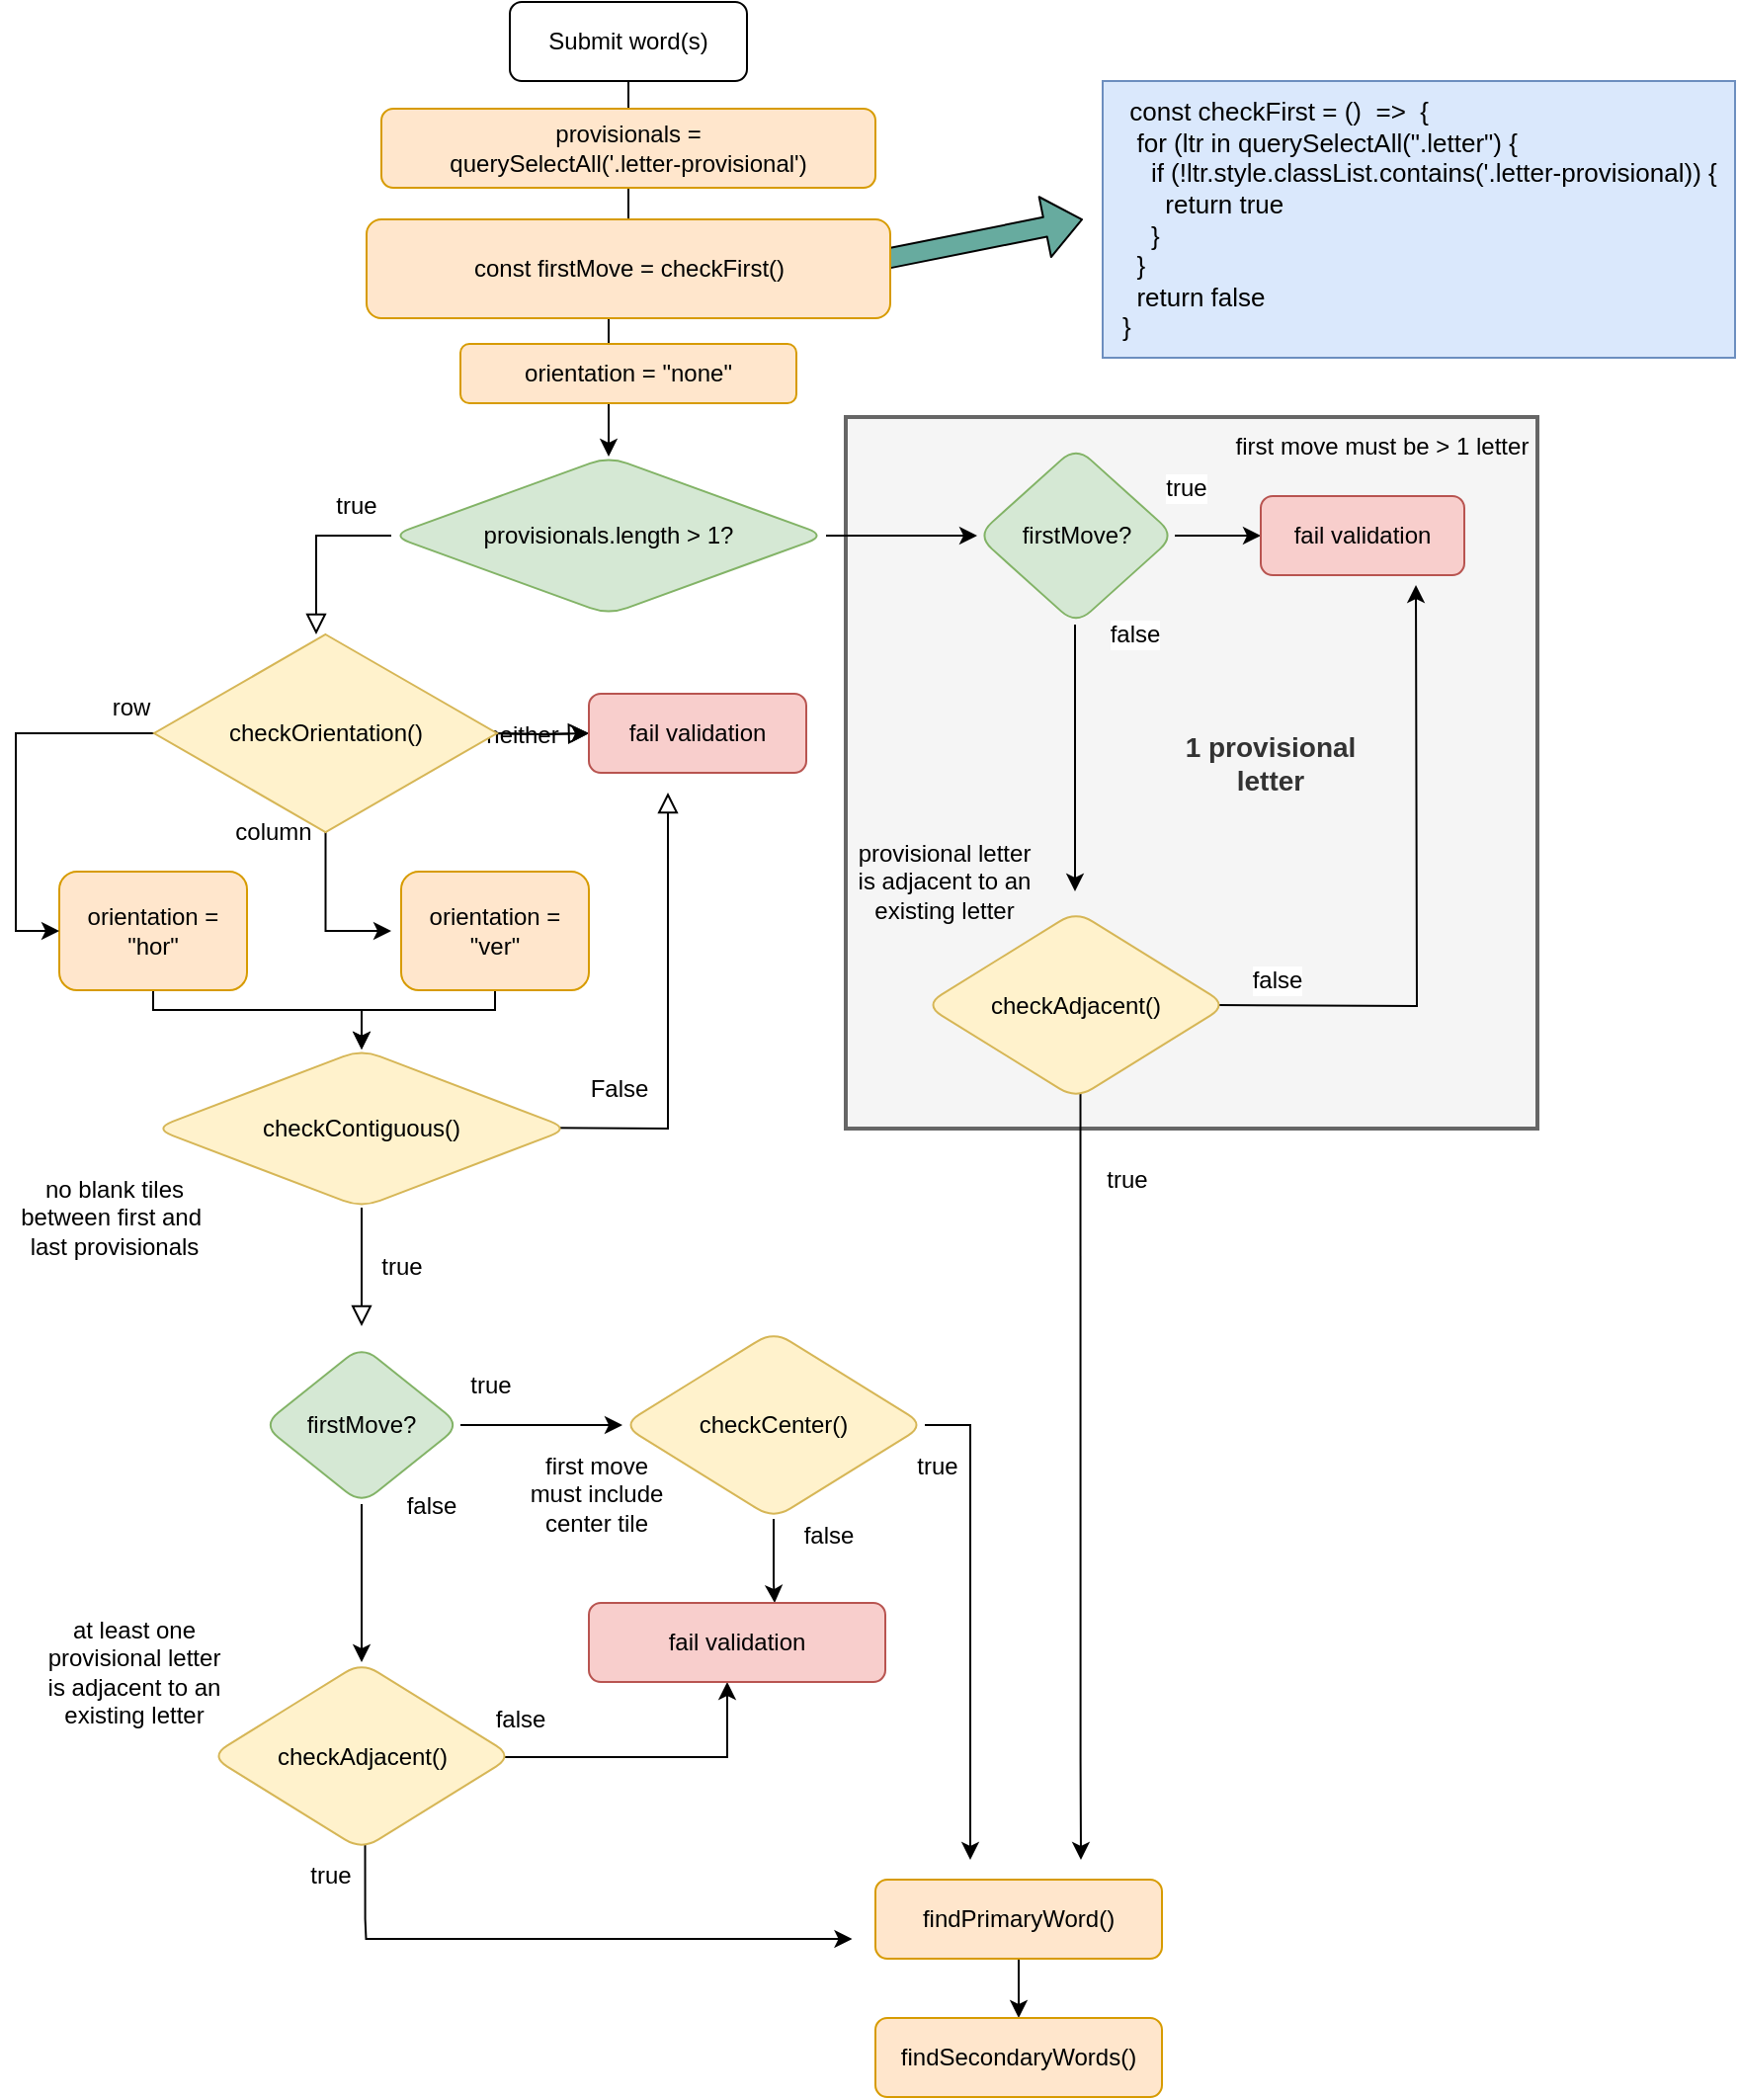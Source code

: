 <mxfile version="15.0.2" type="github">
  <diagram id="C5RBs43oDa-KdzZeNtuy" name="Page-1">
    <mxGraphModel dx="1400" dy="2041" grid="1" gridSize="10" guides="1" tooltips="1" connect="1" arrows="1" fold="1" page="1" pageScale="1" pageWidth="827" pageHeight="1169" math="0" shadow="0">
      <root>
        <mxCell id="WIyWlLk6GJQsqaUBKTNV-0" />
        <mxCell id="WIyWlLk6GJQsqaUBKTNV-1" parent="WIyWlLk6GJQsqaUBKTNV-0" />
        <mxCell id="B9vjs9ET7ZfUk91R_xlY-55" value="" style="shape=flexArrow;endArrow=classic;html=1;fontSize=12;fillColor=#67AB9F;" edge="1" parent="WIyWlLk6GJQsqaUBKTNV-1">
          <mxGeometry width="50" height="50" relative="1" as="geometry">
            <mxPoint x="460" y="-180" as="sourcePoint" />
            <mxPoint x="560" y="-200" as="targetPoint" />
          </mxGeometry>
        </mxCell>
        <mxCell id="B9vjs9ET7ZfUk91R_xlY-43" value="" style="rounded=0;whiteSpace=wrap;html=1;fontSize=12;strokeColor=#666666;strokeWidth=2;align=left;fillColor=#f5f5f5;fontColor=#333333;" vertex="1" parent="WIyWlLk6GJQsqaUBKTNV-1">
          <mxGeometry x="440" y="-100" width="350" height="360" as="geometry" />
        </mxCell>
        <mxCell id="WIyWlLk6GJQsqaUBKTNV-2" value="" style="rounded=0;html=1;jettySize=auto;orthogonalLoop=1;fontSize=12;endArrow=block;endFill=0;endSize=8;strokeWidth=1;shadow=0;labelBackgroundColor=none;edgeStyle=orthogonalEdgeStyle;startArrow=none;" parent="WIyWlLk6GJQsqaUBKTNV-1" source="cBJYaKPMgjWSNJEbzJ4k-7" target="B9vjs9ET7ZfUk91R_xlY-6" edge="1">
          <mxGeometry relative="1" as="geometry">
            <Array as="points">
              <mxPoint x="172" y="-40" />
            </Array>
            <mxPoint x="150" y="-20" as="targetPoint" />
          </mxGeometry>
        </mxCell>
        <mxCell id="cBJYaKPMgjWSNJEbzJ4k-10" value="true" style="edgeLabel;html=1;align=center;verticalAlign=middle;resizable=0;points=[];fontSize=12;" parent="WIyWlLk6GJQsqaUBKTNV-2" vertex="1" connectable="0">
          <mxGeometry x="0.287" relative="1" as="geometry">
            <mxPoint x="20" y="-34" as="offset" />
          </mxGeometry>
        </mxCell>
        <mxCell id="B9vjs9ET7ZfUk91R_xlY-32" style="edgeStyle=orthogonalEdgeStyle;rounded=0;orthogonalLoop=1;jettySize=auto;html=1;fontSize=12;" edge="1" parent="WIyWlLk6GJQsqaUBKTNV-1" source="WIyWlLk6GJQsqaUBKTNV-3" target="cBJYaKPMgjWSNJEbzJ4k-7">
          <mxGeometry relative="1" as="geometry" />
        </mxCell>
        <mxCell id="WIyWlLk6GJQsqaUBKTNV-3" value="Submit word(s)" style="rounded=1;whiteSpace=wrap;html=1;fontSize=12;glass=0;strokeWidth=1;shadow=0;" parent="WIyWlLk6GJQsqaUBKTNV-1" vertex="1">
          <mxGeometry x="270" y="-310" width="120" height="40" as="geometry" />
        </mxCell>
        <mxCell id="WIyWlLk6GJQsqaUBKTNV-4" value="true" style="rounded=0;html=1;jettySize=auto;orthogonalLoop=1;fontSize=12;endArrow=block;endFill=0;endSize=8;strokeWidth=1;shadow=0;labelBackgroundColor=none;edgeStyle=orthogonalEdgeStyle;startArrow=none;" parent="WIyWlLk6GJQsqaUBKTNV-1" source="cBJYaKPMgjWSNJEbzJ4k-3" edge="1">
          <mxGeometry y="20" relative="1" as="geometry">
            <mxPoint as="offset" />
            <mxPoint x="195" y="360" as="targetPoint" />
            <Array as="points">
              <mxPoint x="210" y="300" />
              <mxPoint x="210" y="300" />
            </Array>
          </mxGeometry>
        </mxCell>
        <mxCell id="WIyWlLk6GJQsqaUBKTNV-5" value="neither" style="edgeStyle=orthogonalEdgeStyle;rounded=0;html=1;jettySize=auto;orthogonalLoop=1;fontSize=12;endArrow=block;endFill=0;endSize=8;strokeWidth=1;shadow=0;labelBackgroundColor=none;" parent="WIyWlLk6GJQsqaUBKTNV-1" target="WIyWlLk6GJQsqaUBKTNV-7" edge="1">
          <mxGeometry y="10" relative="1" as="geometry">
            <mxPoint as="offset" />
            <mxPoint x="260" y="60" as="sourcePoint" />
          </mxGeometry>
        </mxCell>
        <mxCell id="B9vjs9ET7ZfUk91R_xlY-2" value="" style="edgeStyle=orthogonalEdgeStyle;rounded=0;orthogonalLoop=1;jettySize=auto;html=1;fontSize=12;" edge="1" parent="WIyWlLk6GJQsqaUBKTNV-1" target="WIyWlLk6GJQsqaUBKTNV-7">
          <mxGeometry relative="1" as="geometry">
            <mxPoint x="260" y="60" as="sourcePoint" />
          </mxGeometry>
        </mxCell>
        <mxCell id="WIyWlLk6GJQsqaUBKTNV-7" value="fail validation" style="rounded=1;whiteSpace=wrap;html=1;fontSize=12;glass=0;strokeWidth=1;shadow=0;fillColor=#f8cecc;strokeColor=#b85450;" parent="WIyWlLk6GJQsqaUBKTNV-1" vertex="1">
          <mxGeometry x="310" y="40" width="110" height="40" as="geometry" />
        </mxCell>
        <mxCell id="cBJYaKPMgjWSNJEbzJ4k-42" style="edgeStyle=orthogonalEdgeStyle;rounded=0;orthogonalLoop=1;jettySize=auto;html=1;fontSize=12;" parent="WIyWlLk6GJQsqaUBKTNV-1" source="cBJYaKPMgjWSNJEbzJ4k-1" edge="1" target="cBJYaKPMgjWSNJEbzJ4k-39">
          <mxGeometry relative="1" as="geometry">
            <mxPoint x="650" y="-35" as="targetPoint" />
            <Array as="points">
              <mxPoint x="650" y="-40" />
              <mxPoint x="650" y="-40" />
            </Array>
          </mxGeometry>
        </mxCell>
        <mxCell id="cBJYaKPMgjWSNJEbzJ4k-48" value="false" style="edgeStyle=orthogonalEdgeStyle;rounded=0;orthogonalLoop=1;jettySize=auto;html=1;fontSize=12;" parent="WIyWlLk6GJQsqaUBKTNV-1" edge="1">
          <mxGeometry x="-0.926" y="30" relative="1" as="geometry">
            <mxPoint x="556" y="140" as="targetPoint" />
            <mxPoint x="556" y="5" as="sourcePoint" />
            <Array as="points">
              <mxPoint x="556" y="100" />
              <mxPoint x="556" y="100" />
            </Array>
            <mxPoint as="offset" />
          </mxGeometry>
        </mxCell>
        <mxCell id="cBJYaKPMgjWSNJEbzJ4k-1" value="firstMove?" style="rhombus;whiteSpace=wrap;html=1;shadow=0;fontFamily=Helvetica;fontSize=12;align=center;strokeWidth=1;fillColor=#d5e8d4;rounded=1;strokeColor=#82b366;glass=0;" parent="WIyWlLk6GJQsqaUBKTNV-1" vertex="1">
          <mxGeometry x="506.5" y="-85" width="100" height="90" as="geometry" />
        </mxCell>
        <mxCell id="cBJYaKPMgjWSNJEbzJ4k-13" value="true" style="edgeLabel;html=1;align=center;verticalAlign=middle;resizable=0;points=[];fontSize=12;" parent="WIyWlLk6GJQsqaUBKTNV-1" vertex="1" connectable="0">
          <mxGeometry x="612" y="-64" as="geometry" />
        </mxCell>
        <mxCell id="cBJYaKPMgjWSNJEbzJ4k-15" value="False" style="edgeStyle=orthogonalEdgeStyle;rounded=0;html=1;jettySize=auto;orthogonalLoop=1;fontSize=12;endArrow=block;endFill=0;endSize=8;strokeWidth=1;shadow=0;labelBackgroundColor=none;" parent="WIyWlLk6GJQsqaUBKTNV-1" edge="1">
          <mxGeometry x="-0.502" y="20" relative="1" as="geometry">
            <mxPoint as="offset" />
            <mxPoint x="260" y="259.5" as="sourcePoint" />
            <mxPoint x="350" y="90" as="targetPoint" />
            <Array as="points">
              <mxPoint x="270" y="260" />
              <mxPoint x="270" y="260" />
            </Array>
          </mxGeometry>
        </mxCell>
        <mxCell id="cBJYaKPMgjWSNJEbzJ4k-3" value="checkContiguous()" style="rhombus;whiteSpace=wrap;html=1;shadow=0;fontFamily=Helvetica;fontSize=12;align=center;strokeWidth=1;fillColor=#fff2cc;strokeColor=#d6b656;rounded=1;glass=0;" parent="WIyWlLk6GJQsqaUBKTNV-1" vertex="1">
          <mxGeometry x="90" y="220" width="210" height="80" as="geometry" />
        </mxCell>
        <mxCell id="cBJYaKPMgjWSNJEbzJ4k-19" value="true" style="edgeLabel;html=1;align=center;verticalAlign=middle;resizable=0;points=[];fontSize=12;" parent="WIyWlLk6GJQsqaUBKTNV-1" vertex="1" connectable="0">
          <mxGeometry x="260" y="390" as="geometry" />
        </mxCell>
        <mxCell id="B9vjs9ET7ZfUk91R_xlY-18" style="edgeStyle=orthogonalEdgeStyle;rounded=0;orthogonalLoop=1;jettySize=auto;html=1;fontSize=12;" edge="1" parent="WIyWlLk6GJQsqaUBKTNV-1" source="cBJYaKPMgjWSNJEbzJ4k-22" target="cBJYaKPMgjWSNJEbzJ4k-3">
          <mxGeometry relative="1" as="geometry">
            <mxPoint x="89.5" y="250" as="targetPoint" />
            <Array as="points">
              <mxPoint x="90" y="200" />
              <mxPoint x="195" y="200" />
            </Array>
          </mxGeometry>
        </mxCell>
        <mxCell id="cBJYaKPMgjWSNJEbzJ4k-22" value="orientation = &quot;hor&quot;" style="rounded=1;whiteSpace=wrap;html=1;fontSize=12;glass=0;strokeWidth=1;shadow=0;fillColor=#ffe6cc;strokeColor=#d79b00;" parent="WIyWlLk6GJQsqaUBKTNV-1" vertex="1">
          <mxGeometry x="42" y="130" width="95" height="60" as="geometry" />
        </mxCell>
        <mxCell id="cBJYaKPMgjWSNJEbzJ4k-53" style="edgeStyle=orthogonalEdgeStyle;rounded=0;orthogonalLoop=1;jettySize=auto;html=1;entryX=0;entryY=0.5;entryDx=0;entryDy=0;fontSize=12;" parent="WIyWlLk6GJQsqaUBKTNV-1" source="cBJYaKPMgjWSNJEbzJ4k-5" target="cBJYaKPMgjWSNJEbzJ4k-27" edge="1">
          <mxGeometry relative="1" as="geometry">
            <mxPoint x="330" y="410" as="targetPoint" />
          </mxGeometry>
        </mxCell>
        <mxCell id="cBJYaKPMgjWSNJEbzJ4k-54" style="edgeStyle=orthogonalEdgeStyle;rounded=0;orthogonalLoop=1;jettySize=auto;html=1;fontSize=12;entryX=0.5;entryY=0;entryDx=0;entryDy=0;" parent="WIyWlLk6GJQsqaUBKTNV-1" source="cBJYaKPMgjWSNJEbzJ4k-5" edge="1" target="B9vjs9ET7ZfUk91R_xlY-36">
          <mxGeometry relative="1" as="geometry">
            <mxPoint x="210" y="510" as="targetPoint" />
            <Array as="points" />
          </mxGeometry>
        </mxCell>
        <mxCell id="B9vjs9ET7ZfUk91R_xlY-57" value="false" style="edgeLabel;html=1;align=center;verticalAlign=middle;resizable=0;points=[];fontSize=12;" vertex="1" connectable="0" parent="cBJYaKPMgjWSNJEbzJ4k-54">
          <mxGeometry x="-0.469" y="1" relative="1" as="geometry">
            <mxPoint x="34" y="-20" as="offset" />
          </mxGeometry>
        </mxCell>
        <mxCell id="cBJYaKPMgjWSNJEbzJ4k-5" value="firstMove?" style="rhombus;whiteSpace=wrap;html=1;shadow=0;fontFamily=Helvetica;fontSize=12;align=center;strokeWidth=1;fillColor=#d5e8d4;rounded=1;strokeColor=#82b366;glass=0;" parent="WIyWlLk6GJQsqaUBKTNV-1" vertex="1">
          <mxGeometry x="145" y="370" width="100" height="80" as="geometry" />
        </mxCell>
        <mxCell id="cBJYaKPMgjWSNJEbzJ4k-36" style="edgeStyle=orthogonalEdgeStyle;rounded=0;orthogonalLoop=1;jettySize=auto;html=1;fontSize=12;" parent="WIyWlLk6GJQsqaUBKTNV-1" source="cBJYaKPMgjWSNJEbzJ4k-27" edge="1">
          <mxGeometry relative="1" as="geometry">
            <mxPoint x="503" y="630" as="targetPoint" />
            <Array as="points">
              <mxPoint x="503" y="410" />
            </Array>
            <mxPoint x="503" y="449.997" as="sourcePoint" />
          </mxGeometry>
        </mxCell>
        <mxCell id="cBJYaKPMgjWSNJEbzJ4k-61" value="true" style="edgeLabel;html=1;align=center;verticalAlign=middle;resizable=0;points=[];fontSize=12;" parent="cBJYaKPMgjWSNJEbzJ4k-36" vertex="1" connectable="0">
          <mxGeometry x="-0.675" y="2" relative="1" as="geometry">
            <mxPoint x="-19" y="4" as="offset" />
          </mxGeometry>
        </mxCell>
        <mxCell id="B9vjs9ET7ZfUk91R_xlY-47" style="edgeStyle=orthogonalEdgeStyle;rounded=0;orthogonalLoop=1;jettySize=auto;html=1;fontSize=12;" edge="1" parent="WIyWlLk6GJQsqaUBKTNV-1" source="cBJYaKPMgjWSNJEbzJ4k-27" target="B9vjs9ET7ZfUk91R_xlY-46">
          <mxGeometry relative="1" as="geometry">
            <Array as="points">
              <mxPoint x="404" y="490" />
              <mxPoint x="404" y="490" />
            </Array>
          </mxGeometry>
        </mxCell>
        <mxCell id="B9vjs9ET7ZfUk91R_xlY-48" value="false" style="edgeLabel;html=1;align=center;verticalAlign=middle;resizable=0;points=[];fontSize=12;" vertex="1" connectable="0" parent="B9vjs9ET7ZfUk91R_xlY-47">
          <mxGeometry x="-0.594" relative="1" as="geometry">
            <mxPoint x="27" as="offset" />
          </mxGeometry>
        </mxCell>
        <mxCell id="cBJYaKPMgjWSNJEbzJ4k-27" value="checkCenter()" style="rhombus;whiteSpace=wrap;html=1;rounded=1;shadow=0;strokeWidth=1;glass=0;fillColor=#fff2cc;strokeColor=#d6b656;fontSize=12;" parent="WIyWlLk6GJQsqaUBKTNV-1" vertex="1">
          <mxGeometry x="327" y="362.5" width="153" height="95" as="geometry" />
        </mxCell>
        <mxCell id="B9vjs9ET7ZfUk91R_xlY-44" style="edgeStyle=orthogonalEdgeStyle;rounded=0;orthogonalLoop=1;jettySize=auto;html=1;entryX=0;entryY=0.5;entryDx=0;entryDy=0;fontSize=12;" edge="1" parent="WIyWlLk6GJQsqaUBKTNV-1" source="cBJYaKPMgjWSNJEbzJ4k-7" target="cBJYaKPMgjWSNJEbzJ4k-1">
          <mxGeometry relative="1" as="geometry" />
        </mxCell>
        <mxCell id="cBJYaKPMgjWSNJEbzJ4k-7" value="provisionals.length &amp;gt; 1?" style="rhombus;whiteSpace=wrap;html=1;shadow=0;fontFamily=Helvetica;fontSize=12;align=center;strokeWidth=1;rounded=1;strokeColor=#82b366;fillColor=#d5e8d4;glass=0;" parent="WIyWlLk6GJQsqaUBKTNV-1" vertex="1">
          <mxGeometry x="210" y="-80" width="220" height="80" as="geometry" />
        </mxCell>
        <mxCell id="cBJYaKPMgjWSNJEbzJ4k-55" style="edgeStyle=orthogonalEdgeStyle;rounded=0;orthogonalLoop=1;jettySize=auto;html=1;fontSize=12;" parent="WIyWlLk6GJQsqaUBKTNV-1" edge="1">
          <mxGeometry relative="1" as="geometry">
            <mxPoint x="443.25" y="670" as="targetPoint" />
            <Array as="points">
              <mxPoint x="197.25" y="660" />
              <mxPoint x="197.25" y="660" />
            </Array>
            <mxPoint x="196.75" y="620" as="sourcePoint" />
          </mxGeometry>
        </mxCell>
        <mxCell id="cBJYaKPMgjWSNJEbzJ4k-56" value="true" style="edgeLabel;html=1;align=center;verticalAlign=middle;resizable=0;points=[];fontSize=12;" parent="cBJYaKPMgjWSNJEbzJ4k-55" vertex="1" connectable="0">
          <mxGeometry x="-0.653" y="2" relative="1" as="geometry">
            <mxPoint x="-20" y="-30" as="offset" />
          </mxGeometry>
        </mxCell>
        <mxCell id="cBJYaKPMgjWSNJEbzJ4k-57" value="" style="edgeStyle=orthogonalEdgeStyle;rounded=0;orthogonalLoop=1;jettySize=auto;html=1;fontSize=12;exitX=0.962;exitY=0.505;exitDx=0;exitDy=0;exitPerimeter=0;" parent="WIyWlLk6GJQsqaUBKTNV-1" source="B9vjs9ET7ZfUk91R_xlY-36" edge="1">
          <mxGeometry relative="1" as="geometry">
            <mxPoint x="380" y="540" as="targetPoint" />
            <mxPoint x="300" y="580" as="sourcePoint" />
            <Array as="points">
              <mxPoint x="380" y="578" />
            </Array>
          </mxGeometry>
        </mxCell>
        <mxCell id="cBJYaKPMgjWSNJEbzJ4k-60" value="false" style="edgeLabel;html=1;align=center;verticalAlign=middle;resizable=0;points=[];fontSize=12;" parent="cBJYaKPMgjWSNJEbzJ4k-57" vertex="1" connectable="0">
          <mxGeometry x="-0.889" y="-1" relative="1" as="geometry">
            <mxPoint x="1" y="-20" as="offset" />
          </mxGeometry>
        </mxCell>
        <mxCell id="cBJYaKPMgjWSNJEbzJ4k-39" value="fail validation" style="rounded=1;whiteSpace=wrap;html=1;fontSize=12;glass=0;strokeWidth=1;shadow=0;fillColor=#f8cecc;strokeColor=#b85450;" parent="WIyWlLk6GJQsqaUBKTNV-1" vertex="1">
          <mxGeometry x="650" y="-60" width="103" height="40" as="geometry" />
        </mxCell>
        <mxCell id="cBJYaKPMgjWSNJEbzJ4k-43" value="orientation = &quot;none&quot;" style="rounded=1;whiteSpace=wrap;html=1;fontSize=12;glass=0;strokeWidth=1;shadow=0;fillColor=#ffe6cc;strokeColor=#d79b00;" parent="WIyWlLk6GJQsqaUBKTNV-1" vertex="1">
          <mxGeometry x="245" y="-137" width="170" height="30" as="geometry" />
        </mxCell>
        <mxCell id="cBJYaKPMgjWSNJEbzJ4k-45" value="const firstMove = checkFirst()" style="rounded=1;whiteSpace=wrap;html=1;fontSize=12;glass=0;strokeWidth=1;shadow=0;fillColor=#ffe6cc;strokeColor=#d79b00;" parent="WIyWlLk6GJQsqaUBKTNV-1" vertex="1">
          <mxGeometry x="197.5" y="-200" width="265" height="50" as="geometry" />
        </mxCell>
        <mxCell id="cBJYaKPMgjWSNJEbzJ4k-49" style="edgeStyle=orthogonalEdgeStyle;rounded=0;orthogonalLoop=1;jettySize=auto;html=1;exitX=0.961;exitY=0.447;exitDx=0;exitDy=0;exitPerimeter=0;fontSize=12;" parent="WIyWlLk6GJQsqaUBKTNV-1" edge="1">
          <mxGeometry relative="1" as="geometry">
            <mxPoint x="728.5" y="-15" as="targetPoint" />
            <mxPoint x="627.033" y="197.465" as="sourcePoint" />
          </mxGeometry>
        </mxCell>
        <mxCell id="cBJYaKPMgjWSNJEbzJ4k-50" value="false" style="edgeLabel;html=1;align=center;verticalAlign=middle;resizable=0;points=[];fontSize=12;" parent="cBJYaKPMgjWSNJEbzJ4k-49" vertex="1" connectable="0">
          <mxGeometry x="-0.81" y="1" relative="1" as="geometry">
            <mxPoint x="1" y="-12" as="offset" />
          </mxGeometry>
        </mxCell>
        <mxCell id="cBJYaKPMgjWSNJEbzJ4k-51" value="true" style="edgeStyle=orthogonalEdgeStyle;rounded=0;orthogonalLoop=1;jettySize=auto;html=1;exitX=1;exitY=1;exitDx=0;exitDy=0;fontSize=12;" parent="WIyWlLk6GJQsqaUBKTNV-1" edge="1">
          <mxGeometry x="-0.675" y="23" relative="1" as="geometry">
            <mxPoint x="559" y="630" as="targetPoint" />
            <mxPoint x="558.75" y="220" as="sourcePoint" />
            <Array as="points">
              <mxPoint x="559" y="580" />
            </Array>
            <mxPoint as="offset" />
          </mxGeometry>
        </mxCell>
        <mxCell id="cBJYaKPMgjWSNJEbzJ4k-47" value="checkAdjacent()" style="rhombus;whiteSpace=wrap;html=1;rounded=1;shadow=0;strokeWidth=1;glass=0;strokeColor=#d6b656;fillColor=#fff2cc;fontSize=12;" parent="WIyWlLk6GJQsqaUBKTNV-1" vertex="1">
          <mxGeometry x="480" y="150" width="153" height="95" as="geometry" />
        </mxCell>
        <mxCell id="B9vjs9ET7ZfUk91R_xlY-9" style="edgeStyle=orthogonalEdgeStyle;rounded=0;orthogonalLoop=1;jettySize=auto;html=1;entryX=0;entryY=0.5;entryDx=0;entryDy=0;fontSize=12;" edge="1" parent="WIyWlLk6GJQsqaUBKTNV-1" source="B9vjs9ET7ZfUk91R_xlY-6" target="cBJYaKPMgjWSNJEbzJ4k-22">
          <mxGeometry relative="1" as="geometry">
            <mxPoint x="50" y="160" as="targetPoint" />
            <Array as="points">
              <mxPoint x="20" y="60" />
              <mxPoint x="20" y="160" />
            </Array>
          </mxGeometry>
        </mxCell>
        <mxCell id="B9vjs9ET7ZfUk91R_xlY-15" value="row" style="edgeLabel;html=1;align=center;verticalAlign=middle;resizable=0;points=[];fontSize=12;" vertex="1" connectable="0" parent="B9vjs9ET7ZfUk91R_xlY-9">
          <mxGeometry x="-0.484" y="-1" relative="1" as="geometry">
            <mxPoint x="37" y="-12" as="offset" />
          </mxGeometry>
        </mxCell>
        <mxCell id="B9vjs9ET7ZfUk91R_xlY-12" style="edgeStyle=orthogonalEdgeStyle;rounded=0;orthogonalLoop=1;jettySize=auto;html=1;fontSize=12;" edge="1" parent="WIyWlLk6GJQsqaUBKTNV-1" source="B9vjs9ET7ZfUk91R_xlY-6">
          <mxGeometry relative="1" as="geometry">
            <mxPoint x="210" y="160" as="targetPoint" />
            <Array as="points">
              <mxPoint x="177" y="160" />
              <mxPoint x="200" y="160" />
            </Array>
          </mxGeometry>
        </mxCell>
        <mxCell id="B9vjs9ET7ZfUk91R_xlY-16" value="column" style="edgeLabel;html=1;align=center;verticalAlign=middle;resizable=0;points=[];fontSize=12;" vertex="1" connectable="0" parent="B9vjs9ET7ZfUk91R_xlY-12">
          <mxGeometry x="-0.651" y="-1" relative="1" as="geometry">
            <mxPoint x="-26" y="-15" as="offset" />
          </mxGeometry>
        </mxCell>
        <mxCell id="B9vjs9ET7ZfUk91R_xlY-6" value="checkOrientation()" style="strokeWidth=1;html=1;shape=mxgraph.flowchart.decision;whiteSpace=wrap;rounded=1;shadow=0;strokeColor=#d6b656;fillColor=#fff2cc;glass=0;fontSize=12;" vertex="1" parent="WIyWlLk6GJQsqaUBKTNV-1">
          <mxGeometry x="90" y="10" width="173.5" height="100" as="geometry" />
        </mxCell>
        <mxCell id="B9vjs9ET7ZfUk91R_xlY-19" style="edgeStyle=orthogonalEdgeStyle;rounded=0;orthogonalLoop=1;jettySize=auto;html=1;fontSize=12;" edge="1" parent="WIyWlLk6GJQsqaUBKTNV-1" source="B9vjs9ET7ZfUk91R_xlY-8" target="cBJYaKPMgjWSNJEbzJ4k-3">
          <mxGeometry relative="1" as="geometry">
            <Array as="points">
              <mxPoint x="263" y="200" />
              <mxPoint x="195" y="200" />
            </Array>
          </mxGeometry>
        </mxCell>
        <mxCell id="B9vjs9ET7ZfUk91R_xlY-8" value="orientation = &quot;ver&quot;" style="rounded=1;whiteSpace=wrap;html=1;fontSize=12;glass=0;strokeWidth=1;shadow=0;fillColor=#ffe6cc;strokeColor=#d79b00;" vertex="1" parent="WIyWlLk6GJQsqaUBKTNV-1">
          <mxGeometry x="215" y="130" width="95" height="60" as="geometry" />
        </mxCell>
        <mxCell id="B9vjs9ET7ZfUk91R_xlY-23" value="no blank tiles between first and&amp;nbsp; last provisionals" style="text;html=1;strokeColor=none;fillColor=none;align=center;verticalAlign=middle;whiteSpace=wrap;rounded=0;fontSize=12;" vertex="1" parent="WIyWlLk6GJQsqaUBKTNV-1">
          <mxGeometry x="20" y="280" width="100" height="50" as="geometry" />
        </mxCell>
        <mxCell id="B9vjs9ET7ZfUk91R_xlY-25" value="first move &lt;br style=&quot;font-size: 12px;&quot;&gt;must include &lt;br style=&quot;font-size: 12px;&quot;&gt;center tile" style="text;html=1;strokeColor=none;fillColor=none;align=center;verticalAlign=middle;whiteSpace=wrap;rounded=0;fontSize=12;" vertex="1" parent="WIyWlLk6GJQsqaUBKTNV-1">
          <mxGeometry x="263.5" y="420" width="100" height="50" as="geometry" />
        </mxCell>
        <mxCell id="B9vjs9ET7ZfUk91R_xlY-28" value="provisionals = &lt;br style=&quot;font-size: 12px;&quot;&gt;querySelectAll(&#39;.letter-provisional&#39;)" style="rounded=1;whiteSpace=wrap;html=1;fontSize=12;glass=0;strokeWidth=1;shadow=0;fillColor=#ffe6cc;strokeColor=#d79b00;" vertex="1" parent="WIyWlLk6GJQsqaUBKTNV-1">
          <mxGeometry x="205" y="-256" width="250" height="40" as="geometry" />
        </mxCell>
        <mxCell id="B9vjs9ET7ZfUk91R_xlY-31" value="&lt;font style=&quot;font-size: 13px&quot;&gt;&amp;nbsp;const checkFirst = ()&amp;nbsp; =&amp;gt;&amp;nbsp; {&lt;br&gt;&amp;nbsp; for (ltr in querySelectAll(&quot;.letter&quot;) {&lt;br&gt;&amp;nbsp; &amp;nbsp; if (!ltr.style.classList.contains(&#39;.letter-provisional)) {&amp;nbsp;&lt;br&gt;&amp;nbsp; &amp;nbsp; &amp;nbsp; return true&lt;br&gt;&amp;nbsp; &amp;nbsp; }&lt;br&gt;&amp;nbsp; }&lt;br&gt;&amp;nbsp; return false&lt;br&gt;&lt;/font&gt;&lt;font style=&quot;font-size: 13px&quot;&gt;&lt;font style=&quot;font-size: 13px&quot;&gt;}&lt;/font&gt;&lt;br&gt;&lt;/font&gt;" style="rounded=0;whiteSpace=wrap;html=1;fillColor=#dae8fc;strokeColor=#6c8ebf;align=left;fontSize=12;perimeterSpacing=6;spacingLeft=8;" vertex="1" parent="WIyWlLk6GJQsqaUBKTNV-1">
          <mxGeometry x="570" y="-270" width="320" height="140" as="geometry" />
        </mxCell>
        <mxCell id="B9vjs9ET7ZfUk91R_xlY-36" value="checkAdjacent()" style="rhombus;whiteSpace=wrap;html=1;rounded=1;shadow=0;strokeWidth=1;glass=0;strokeColor=#d6b656;fillColor=#fff2cc;fontSize=12;" vertex="1" parent="WIyWlLk6GJQsqaUBKTNV-1">
          <mxGeometry x="118.5" y="530" width="153" height="95" as="geometry" />
        </mxCell>
        <mxCell id="B9vjs9ET7ZfUk91R_xlY-38" value="first move must be &amp;gt; 1 letter" style="text;html=1;strokeColor=none;fillColor=none;align=center;verticalAlign=middle;whiteSpace=wrap;rounded=0;fontSize=12;" vertex="1" parent="WIyWlLk6GJQsqaUBKTNV-1">
          <mxGeometry x="620" y="-110" width="183" height="50" as="geometry" />
        </mxCell>
        <mxCell id="B9vjs9ET7ZfUk91R_xlY-45" value="1 provisional&lt;br style=&quot;font-size: 14px;&quot;&gt;letter" style="text;html=1;fillColor=#f5f5f5;align=center;verticalAlign=middle;whiteSpace=wrap;rounded=0;fontSize=14;fontColor=#333333;fontStyle=1" vertex="1" parent="WIyWlLk6GJQsqaUBKTNV-1">
          <mxGeometry x="610" y="50" width="90" height="50" as="geometry" />
        </mxCell>
        <mxCell id="B9vjs9ET7ZfUk91R_xlY-46" value="fail validation" style="rounded=1;whiteSpace=wrap;html=1;fontSize=12;glass=0;strokeWidth=1;shadow=0;fillColor=#f8cecc;strokeColor=#b85450;" vertex="1" parent="WIyWlLk6GJQsqaUBKTNV-1">
          <mxGeometry x="310" y="500" width="150" height="40" as="geometry" />
        </mxCell>
        <mxCell id="B9vjs9ET7ZfUk91R_xlY-53" style="edgeStyle=orthogonalEdgeStyle;rounded=0;orthogonalLoop=1;jettySize=auto;html=1;entryX=0.5;entryY=0;entryDx=0;entryDy=0;fontSize=12;" edge="1" parent="WIyWlLk6GJQsqaUBKTNV-1" source="B9vjs9ET7ZfUk91R_xlY-51" target="B9vjs9ET7ZfUk91R_xlY-52">
          <mxGeometry relative="1" as="geometry" />
        </mxCell>
        <mxCell id="B9vjs9ET7ZfUk91R_xlY-51" value="findPrimaryWord()" style="rounded=1;whiteSpace=wrap;html=1;fontSize=12;glass=0;strokeWidth=1;shadow=0;fillColor=#ffe6cc;strokeColor=#d79b00;" vertex="1" parent="WIyWlLk6GJQsqaUBKTNV-1">
          <mxGeometry x="455" y="640" width="145" height="40" as="geometry" />
        </mxCell>
        <mxCell id="B9vjs9ET7ZfUk91R_xlY-52" value="findSecondaryWords()" style="rounded=1;whiteSpace=wrap;html=1;fontSize=12;glass=0;strokeWidth=1;shadow=0;fillColor=#ffe6cc;strokeColor=#d79b00;" vertex="1" parent="WIyWlLk6GJQsqaUBKTNV-1">
          <mxGeometry x="455" y="710" width="145" height="40" as="geometry" />
        </mxCell>
        <mxCell id="B9vjs9ET7ZfUk91R_xlY-58" value="provisional letter is adjacent to an existing letter" style="text;html=1;strokeColor=none;fillColor=none;align=center;verticalAlign=middle;whiteSpace=wrap;rounded=0;fontSize=12;" vertex="1" parent="WIyWlLk6GJQsqaUBKTNV-1">
          <mxGeometry x="440" y="110" width="100" height="50" as="geometry" />
        </mxCell>
        <mxCell id="B9vjs9ET7ZfUk91R_xlY-59" value="at least one provisional letter is adjacent to an existing letter" style="text;html=1;strokeColor=none;fillColor=none;align=center;verticalAlign=middle;whiteSpace=wrap;rounded=0;fontSize=12;" vertex="1" parent="WIyWlLk6GJQsqaUBKTNV-1">
          <mxGeometry x="30" y="510" width="100" height="50" as="geometry" />
        </mxCell>
      </root>
    </mxGraphModel>
  </diagram>
</mxfile>
